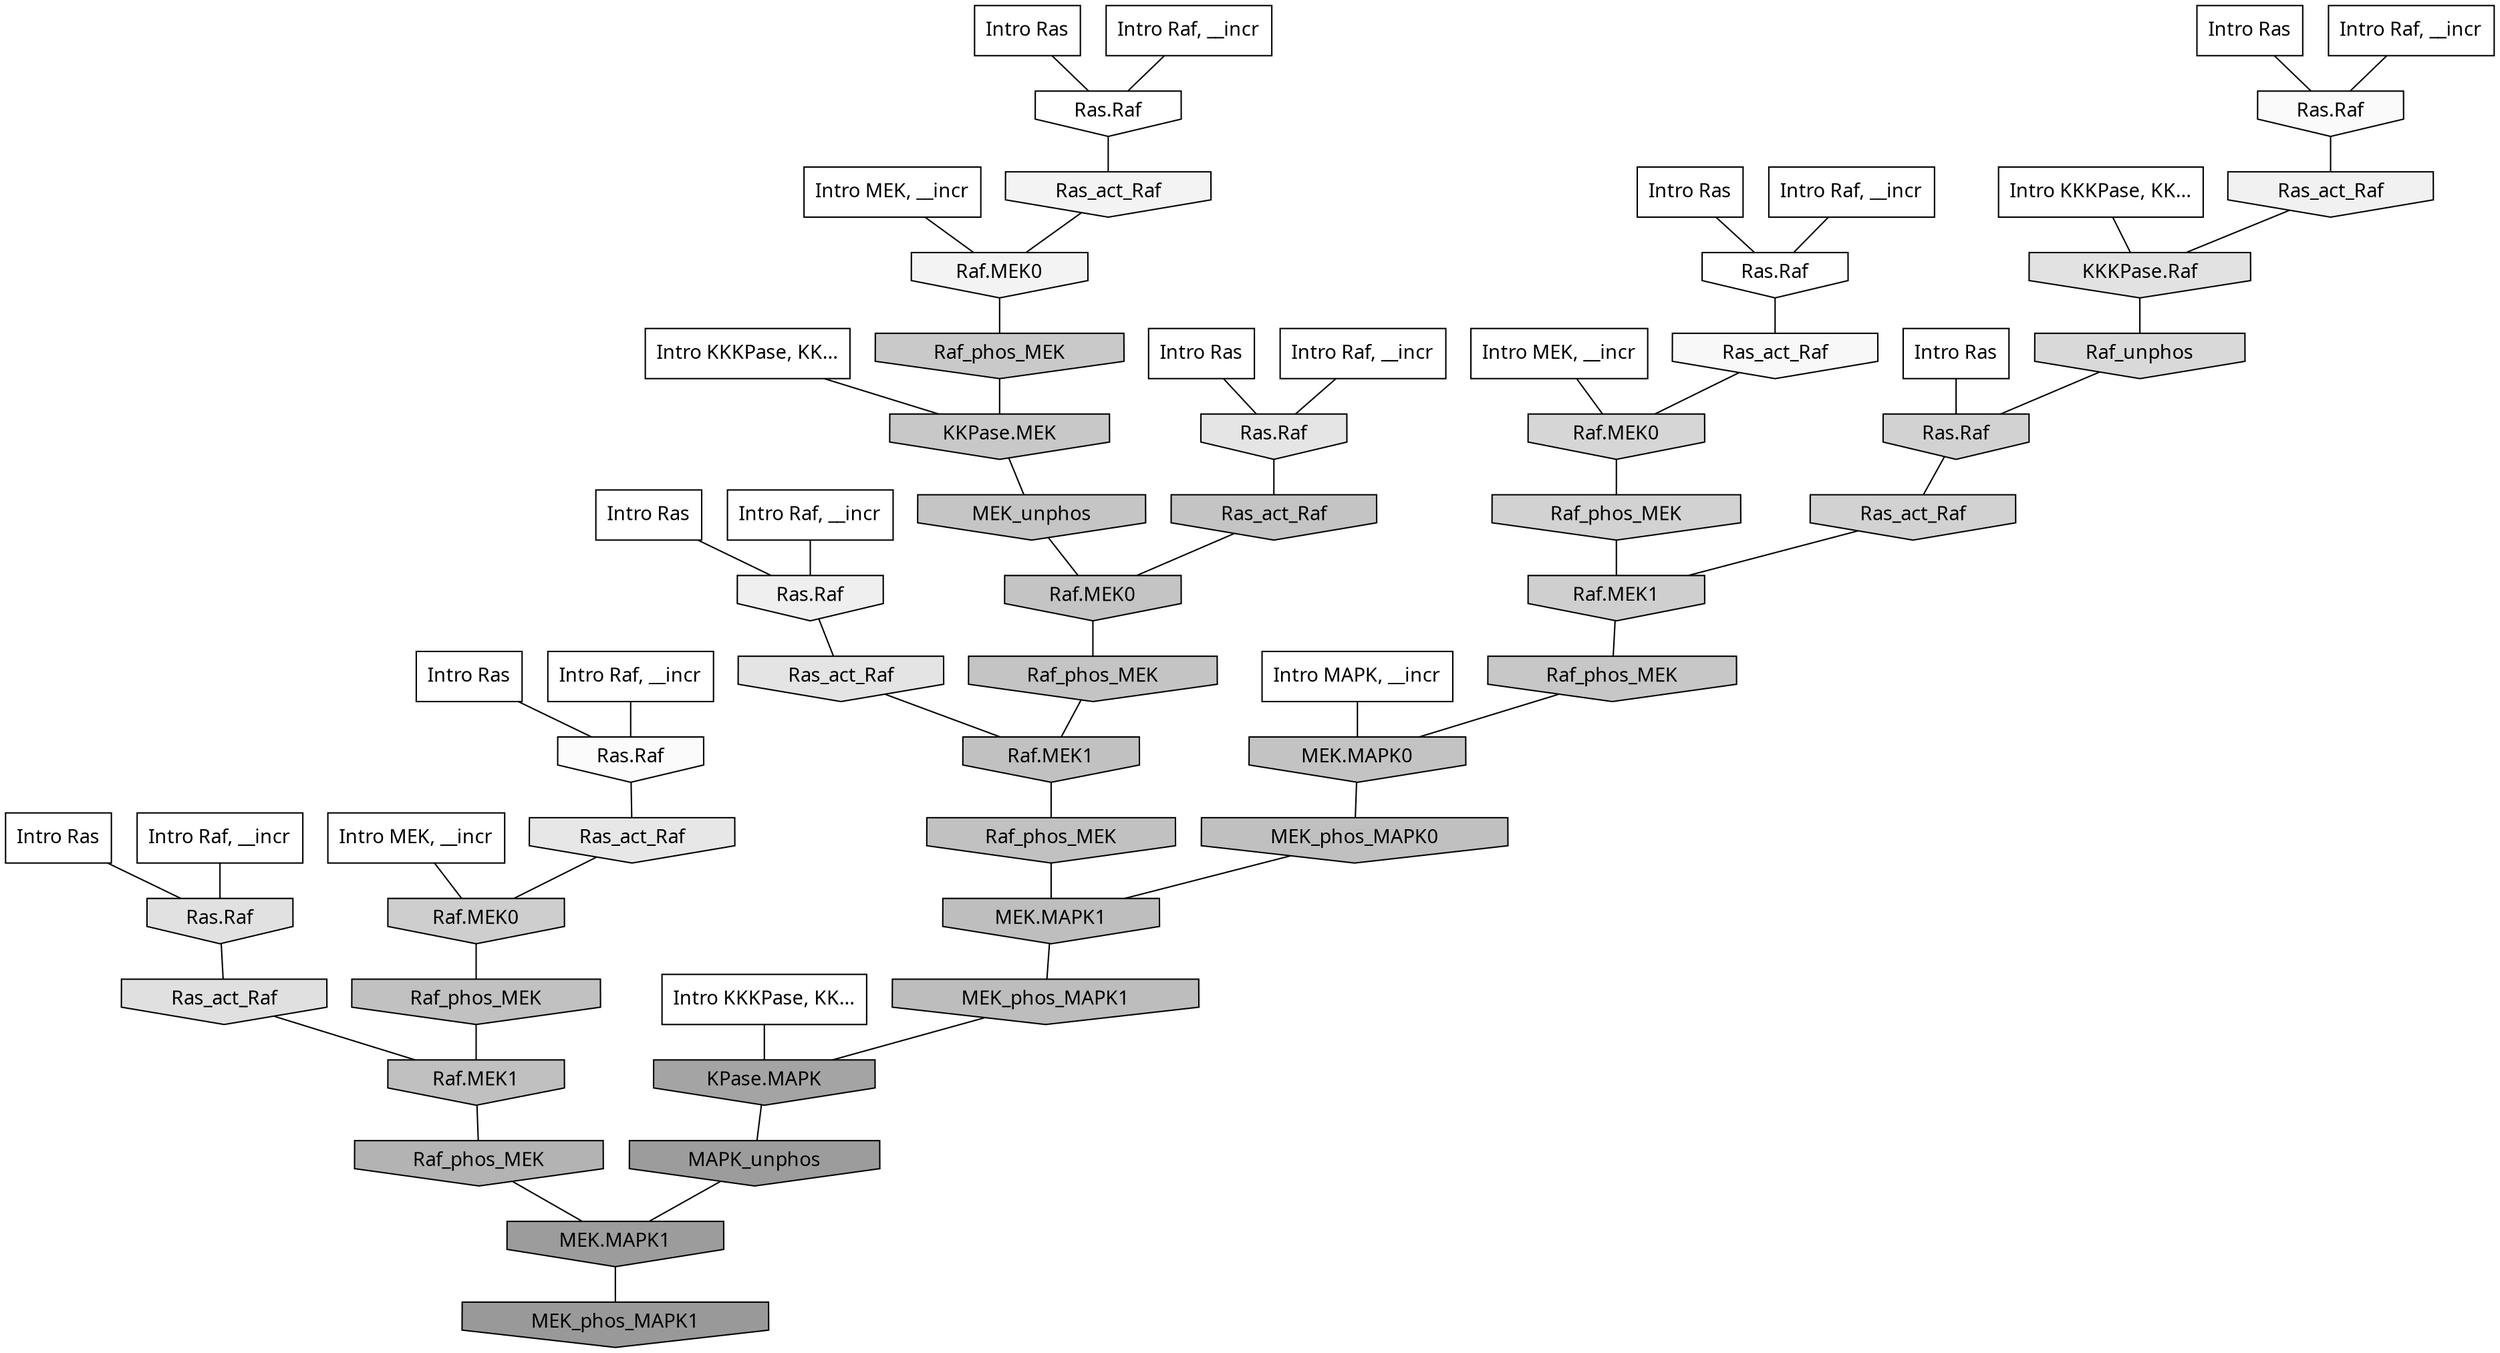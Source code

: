 digraph G{
  rankdir="TB";
  ranksep=0.30;
  node [fontname="CMU Serif"];
  edge [fontname="CMU Serif"];
  
  2 [label="Intro Ras", shape=rectangle, style=filled, fillcolor="0.000 0.000 1.000"]
  
  7 [label="Intro Ras", shape=rectangle, style=filled, fillcolor="0.000 0.000 1.000"]
  
  17 [label="Intro Ras", shape=rectangle, style=filled, fillcolor="0.000 0.000 1.000"]
  
  32 [label="Intro Ras", shape=rectangle, style=filled, fillcolor="0.000 0.000 1.000"]
  
  38 [label="Intro Ras", shape=rectangle, style=filled, fillcolor="0.000 0.000 1.000"]
  
  44 [label="Intro Ras", shape=rectangle, style=filled, fillcolor="0.000 0.000 1.000"]
  
  49 [label="Intro Ras", shape=rectangle, style=filled, fillcolor="0.000 0.000 1.000"]
  
  68 [label="Intro Ras", shape=rectangle, style=filled, fillcolor="0.000 0.000 1.000"]
  
  413 [label="Intro Raf, __incr", shape=rectangle, style=filled, fillcolor="0.000 0.000 1.000"]
  
  568 [label="Intro Raf, __incr", shape=rectangle, style=filled, fillcolor="0.000 0.000 1.000"]
  
  680 [label="Intro Raf, __incr", shape=rectangle, style=filled, fillcolor="0.000 0.000 1.000"]
  
  778 [label="Intro Raf, __incr", shape=rectangle, style=filled, fillcolor="0.000 0.000 1.000"]
  
  853 [label="Intro Raf, __incr", shape=rectangle, style=filled, fillcolor="0.000 0.000 1.000"]
  
  933 [label="Intro Raf, __incr", shape=rectangle, style=filled, fillcolor="0.000 0.000 1.000"]
  
  1004 [label="Intro Raf, __incr", shape=rectangle, style=filled, fillcolor="0.000 0.000 1.000"]
  
  1111 [label="Intro MEK, __incr", shape=rectangle, style=filled, fillcolor="0.000 0.000 1.000"]
  
  1372 [label="Intro MEK, __incr", shape=rectangle, style=filled, fillcolor="0.000 0.000 1.000"]
  
  1799 [label="Intro MEK, __incr", shape=rectangle, style=filled, fillcolor="0.000 0.000 1.000"]
  
  2208 [label="Intro MAPK, __incr", shape=rectangle, style=filled, fillcolor="0.000 0.000 1.000"]
  
  3131 [label="Intro KKKPase, KK...", shape=rectangle, style=filled, fillcolor="0.000 0.000 1.000"]
  
  3133 [label="Intro KKKPase, KK...", shape=rectangle, style=filled, fillcolor="0.000 0.000 1.000"]
  
  3195 [label="Intro KKKPase, KK...", shape=rectangle, style=filled, fillcolor="0.000 0.000 1.000"]
  
  3213 [label="Ras.Raf", shape=invhouse, style=filled, fillcolor="0.000 0.000 1.000"]
  
  3242 [label="Ras.Raf", shape=invhouse, style=filled, fillcolor="0.000 0.000 1.000"]
  
  3475 [label="Ras.Raf", shape=invhouse, style=filled, fillcolor="0.000 0.000 0.983"]
  
  3521 [label="Ras.Raf", shape=invhouse, style=filled, fillcolor="0.000 0.000 0.978"]
  
  3613 [label="Ras_act_Raf", shape=invhouse, style=filled, fillcolor="0.000 0.000 0.970"]
  
  3972 [label="Ras_act_Raf", shape=invhouse, style=filled, fillcolor="0.000 0.000 0.952"]
  
  3974 [label="Raf.MEK0", shape=invhouse, style=filled, fillcolor="0.000 0.000 0.952"]
  
  4140 [label="Ras_act_Raf", shape=invhouse, style=filled, fillcolor="0.000 0.000 0.945"]
  
  4334 [label="Ras.Raf", shape=invhouse, style=filled, fillcolor="0.000 0.000 0.935"]
  
  5082 [label="Ras_act_Raf", shape=invhouse, style=filled, fillcolor="0.000 0.000 0.904"]
  
  5336 [label="Ras.Raf", shape=invhouse, style=filled, fillcolor="0.000 0.000 0.895"]
  
  5456 [label="Ras_act_Raf", shape=invhouse, style=filled, fillcolor="0.000 0.000 0.891"]
  
  5629 [label="KKKPase.Raf", shape=invhouse, style=filled, fillcolor="0.000 0.000 0.883"]
  
  5759 [label="Ras.Raf", shape=invhouse, style=filled, fillcolor="0.000 0.000 0.879"]
  
  5840 [label="Ras_act_Raf", shape=invhouse, style=filled, fillcolor="0.000 0.000 0.876"]
  
  6684 [label="Raf_unphos", shape=invhouse, style=filled, fillcolor="0.000 0.000 0.851"]
  
  7301 [label="Raf.MEK0", shape=invhouse, style=filled, fillcolor="0.000 0.000 0.837"]
  
  7918 [label="Raf_phos_MEK", shape=invhouse, style=filled, fillcolor="0.000 0.000 0.824"]
  
  8051 [label="Ras.Raf", shape=invhouse, style=filled, fillcolor="0.000 0.000 0.821"]
  
  8083 [label="Ras_act_Raf", shape=invhouse, style=filled, fillcolor="0.000 0.000 0.821"]
  
  8569 [label="Raf.MEK1", shape=invhouse, style=filled, fillcolor="0.000 0.000 0.811"]
  
  8876 [label="Raf.MEK0", shape=invhouse, style=filled, fillcolor="0.000 0.000 0.805"]
  
  9987 [label="Raf_phos_MEK", shape=invhouse, style=filled, fillcolor="0.000 0.000 0.788"]
  
  10365 [label="KKPase.MEK", shape=invhouse, style=filled, fillcolor="0.000 0.000 0.783"]
  
  10497 [label="Raf_phos_MEK", shape=invhouse, style=filled, fillcolor="0.000 0.000 0.781"]
  
  11325 [label="MEK_unphos", shape=invhouse, style=filled, fillcolor="0.000 0.000 0.770"]
  
  11459 [label="Ras_act_Raf", shape=invhouse, style=filled, fillcolor="0.000 0.000 0.768"]
  
  11462 [label="Raf.MEK0", shape=invhouse, style=filled, fillcolor="0.000 0.000 0.768"]
  
  11582 [label="Raf_phos_MEK", shape=invhouse, style=filled, fillcolor="0.000 0.000 0.767"]
  
  11848 [label="MEK.MAPK0", shape=invhouse, style=filled, fillcolor="0.000 0.000 0.764"]
  
  12418 [label="Raf.MEK1", shape=invhouse, style=filled, fillcolor="0.000 0.000 0.757"]
  
  12428 [label="Raf_phos_MEK", shape=invhouse, style=filled, fillcolor="0.000 0.000 0.757"]
  
  12473 [label="Raf_phos_MEK", shape=invhouse, style=filled, fillcolor="0.000 0.000 0.757"]
  
  12959 [label="MEK_phos_MAPK0", shape=invhouse, style=filled, fillcolor="0.000 0.000 0.752"]
  
  12984 [label="Raf.MEK1", shape=invhouse, style=filled, fillcolor="0.000 0.000 0.752"]
  
  13649 [label="MEK.MAPK1", shape=invhouse, style=filled, fillcolor="0.000 0.000 0.744"]
  
  13859 [label="MEK_phos_MAPK1", shape=invhouse, style=filled, fillcolor="0.000 0.000 0.742"]
  
  17155 [label="Raf_phos_MEK", shape=invhouse, style=filled, fillcolor="0.000 0.000 0.702"]
  
  19334 [label="KPase.MAPK", shape=invhouse, style=filled, fillcolor="0.000 0.000 0.644"]
  
  20157 [label="MAPK_unphos", shape=invhouse, style=filled, fillcolor="0.000 0.000 0.613"]
  
  20158 [label="MEK.MAPK1", shape=invhouse, style=filled, fillcolor="0.000 0.000 0.613"]
  
  20491 [label="MEK_phos_MAPK1", shape=invhouse, style=filled, fillcolor="0.000 0.000 0.600"]
  
  
  20158 -> 20491 [dir=none, color="0.000 0.000 0.000"] 
  20157 -> 20158 [dir=none, color="0.000 0.000 0.000"] 
  19334 -> 20157 [dir=none, color="0.000 0.000 0.000"] 
  17155 -> 20158 [dir=none, color="0.000 0.000 0.000"] 
  13859 -> 19334 [dir=none, color="0.000 0.000 0.000"] 
  13649 -> 13859 [dir=none, color="0.000 0.000 0.000"] 
  12984 -> 17155 [dir=none, color="0.000 0.000 0.000"] 
  12959 -> 13649 [dir=none, color="0.000 0.000 0.000"] 
  12473 -> 12984 [dir=none, color="0.000 0.000 0.000"] 
  12428 -> 13649 [dir=none, color="0.000 0.000 0.000"] 
  12418 -> 12428 [dir=none, color="0.000 0.000 0.000"] 
  11848 -> 12959 [dir=none, color="0.000 0.000 0.000"] 
  11582 -> 12418 [dir=none, color="0.000 0.000 0.000"] 
  11462 -> 11582 [dir=none, color="0.000 0.000 0.000"] 
  11459 -> 11462 [dir=none, color="0.000 0.000 0.000"] 
  11325 -> 11462 [dir=none, color="0.000 0.000 0.000"] 
  10497 -> 11848 [dir=none, color="0.000 0.000 0.000"] 
  10365 -> 11325 [dir=none, color="0.000 0.000 0.000"] 
  9987 -> 10365 [dir=none, color="0.000 0.000 0.000"] 
  8876 -> 12473 [dir=none, color="0.000 0.000 0.000"] 
  8569 -> 10497 [dir=none, color="0.000 0.000 0.000"] 
  8083 -> 8569 [dir=none, color="0.000 0.000 0.000"] 
  8051 -> 8083 [dir=none, color="0.000 0.000 0.000"] 
  7918 -> 8569 [dir=none, color="0.000 0.000 0.000"] 
  7301 -> 7918 [dir=none, color="0.000 0.000 0.000"] 
  6684 -> 8051 [dir=none, color="0.000 0.000 0.000"] 
  5840 -> 12984 [dir=none, color="0.000 0.000 0.000"] 
  5759 -> 5840 [dir=none, color="0.000 0.000 0.000"] 
  5629 -> 6684 [dir=none, color="0.000 0.000 0.000"] 
  5456 -> 12418 [dir=none, color="0.000 0.000 0.000"] 
  5336 -> 11459 [dir=none, color="0.000 0.000 0.000"] 
  5082 -> 8876 [dir=none, color="0.000 0.000 0.000"] 
  4334 -> 5456 [dir=none, color="0.000 0.000 0.000"] 
  4140 -> 5629 [dir=none, color="0.000 0.000 0.000"] 
  3974 -> 9987 [dir=none, color="0.000 0.000 0.000"] 
  3972 -> 3974 [dir=none, color="0.000 0.000 0.000"] 
  3613 -> 7301 [dir=none, color="0.000 0.000 0.000"] 
  3521 -> 4140 [dir=none, color="0.000 0.000 0.000"] 
  3475 -> 5082 [dir=none, color="0.000 0.000 0.000"] 
  3242 -> 3972 [dir=none, color="0.000 0.000 0.000"] 
  3213 -> 3613 [dir=none, color="0.000 0.000 0.000"] 
  3195 -> 10365 [dir=none, color="0.000 0.000 0.000"] 
  3133 -> 19334 [dir=none, color="0.000 0.000 0.000"] 
  3131 -> 5629 [dir=none, color="0.000 0.000 0.000"] 
  2208 -> 11848 [dir=none, color="0.000 0.000 0.000"] 
  1799 -> 3974 [dir=none, color="0.000 0.000 0.000"] 
  1372 -> 7301 [dir=none, color="0.000 0.000 0.000"] 
  1111 -> 8876 [dir=none, color="0.000 0.000 0.000"] 
  1004 -> 5759 [dir=none, color="0.000 0.000 0.000"] 
  933 -> 3475 [dir=none, color="0.000 0.000 0.000"] 
  853 -> 3521 [dir=none, color="0.000 0.000 0.000"] 
  778 -> 4334 [dir=none, color="0.000 0.000 0.000"] 
  680 -> 3213 [dir=none, color="0.000 0.000 0.000"] 
  568 -> 3242 [dir=none, color="0.000 0.000 0.000"] 
  413 -> 5336 [dir=none, color="0.000 0.000 0.000"] 
  68 -> 5336 [dir=none, color="0.000 0.000 0.000"] 
  49 -> 3475 [dir=none, color="0.000 0.000 0.000"] 
  44 -> 4334 [dir=none, color="0.000 0.000 0.000"] 
  38 -> 3242 [dir=none, color="0.000 0.000 0.000"] 
  32 -> 3521 [dir=none, color="0.000 0.000 0.000"] 
  17 -> 8051 [dir=none, color="0.000 0.000 0.000"] 
  7 -> 3213 [dir=none, color="0.000 0.000 0.000"] 
  2 -> 5759 [dir=none, color="0.000 0.000 0.000"] 
  
  }
